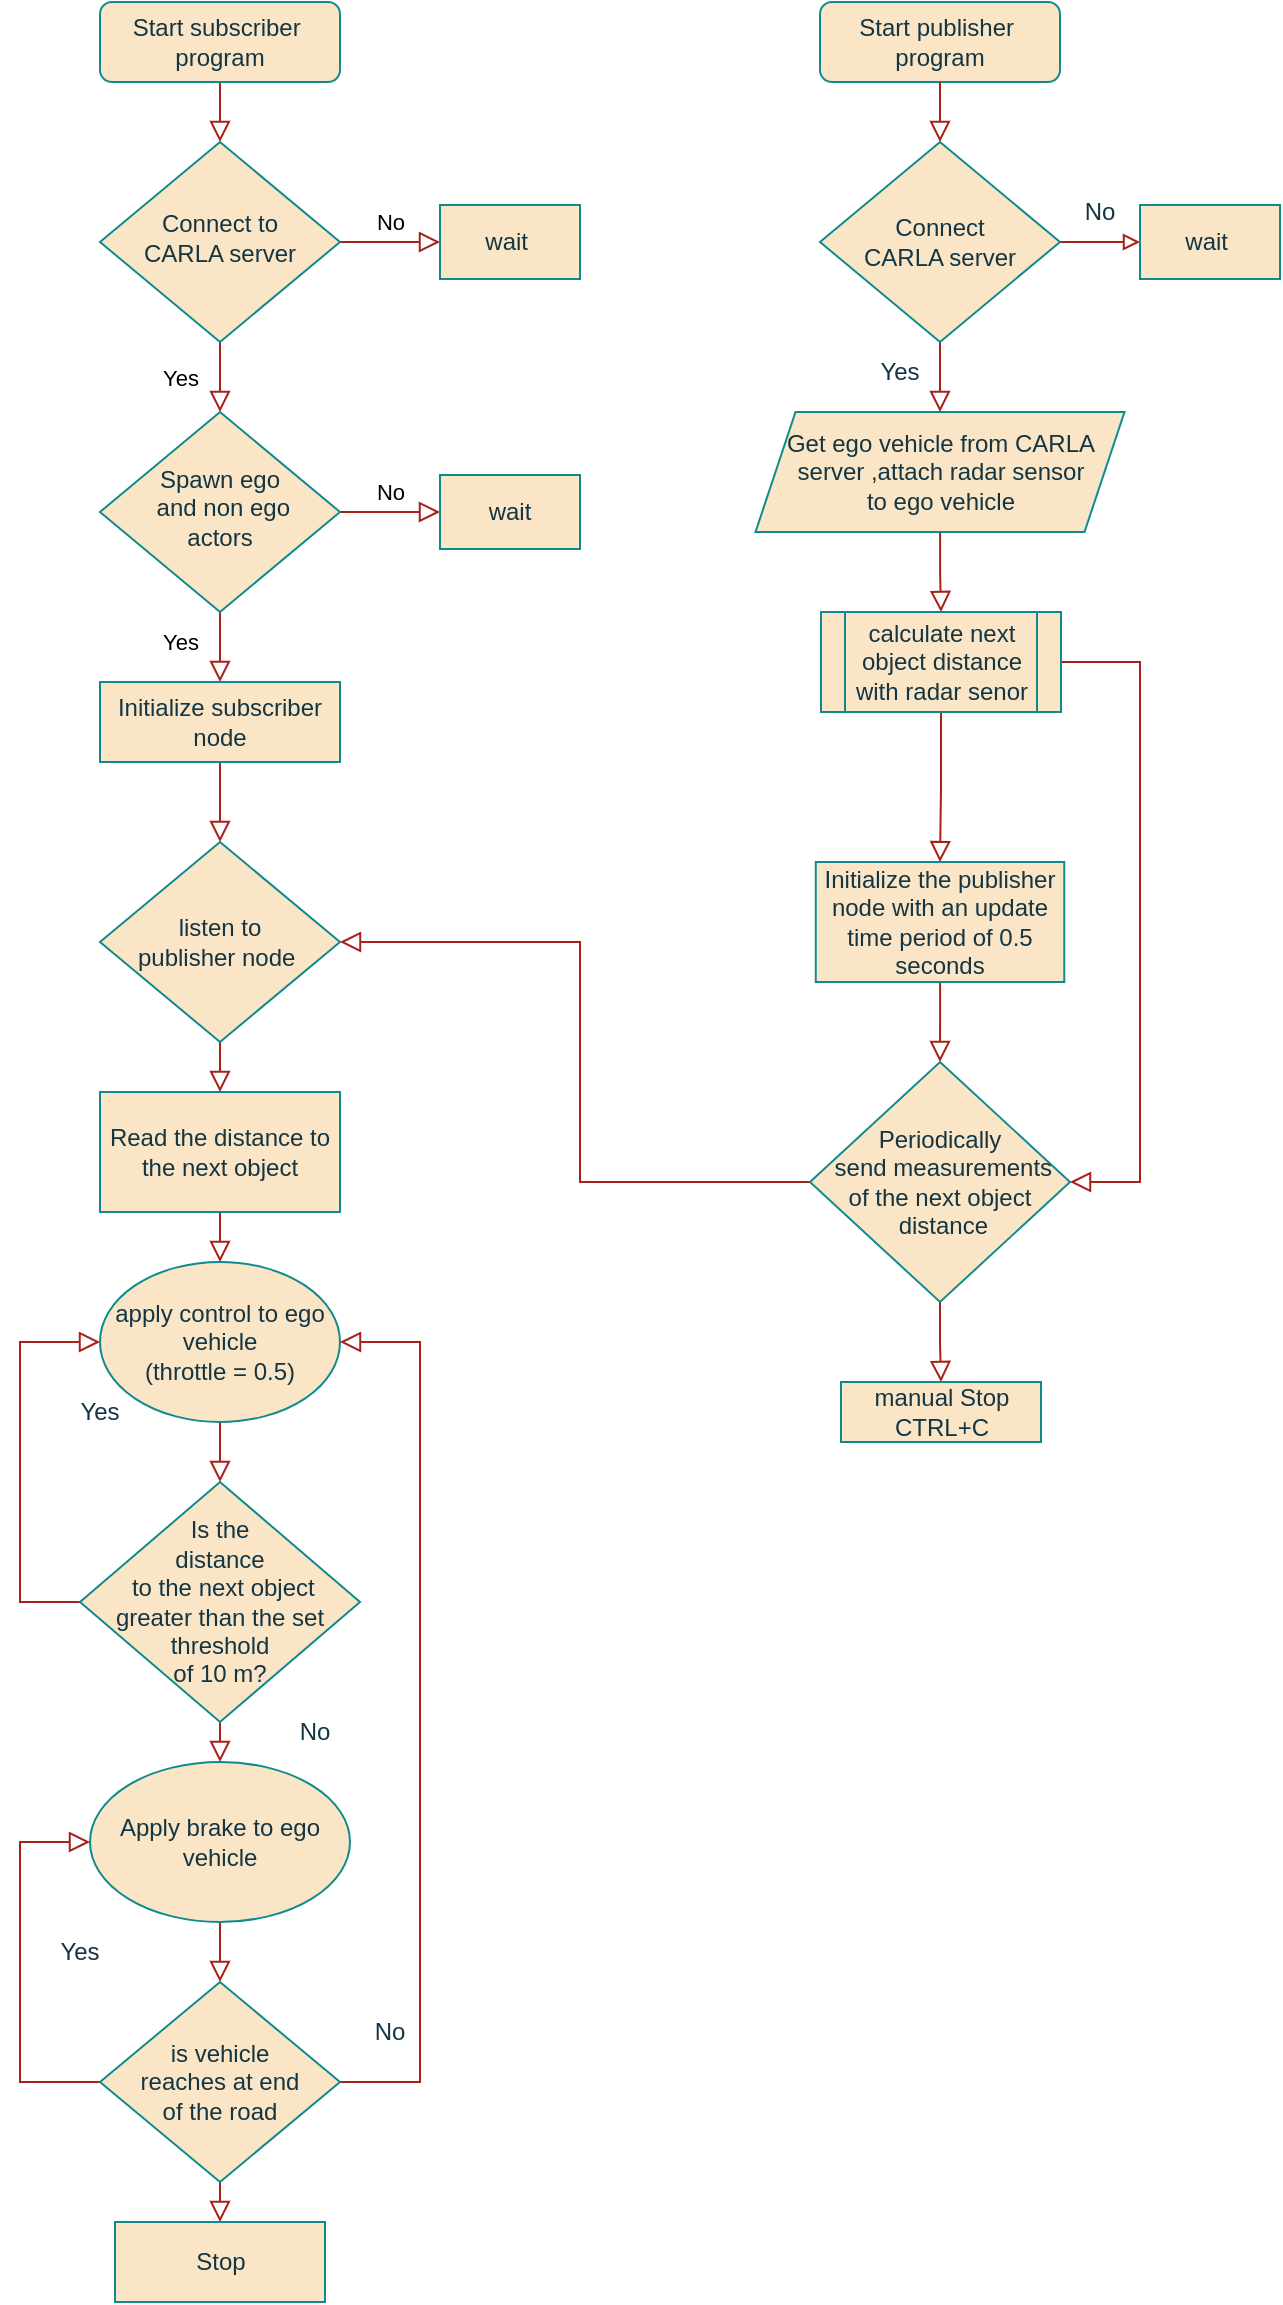 <mxfile version="21.3.8" type="github">
  <diagram id="C5RBs43oDa-KdzZeNtuy" name="Page-1">
    <mxGraphModel dx="1035" dy="596" grid="1" gridSize="10" guides="1" tooltips="1" connect="1" arrows="1" fold="1" page="1" pageScale="1" pageWidth="827" pageHeight="1169" math="0" shadow="0">
      <root>
        <mxCell id="WIyWlLk6GJQsqaUBKTNV-0" />
        <mxCell id="WIyWlLk6GJQsqaUBKTNV-1" parent="WIyWlLk6GJQsqaUBKTNV-0" />
        <mxCell id="WIyWlLk6GJQsqaUBKTNV-2" value="" style="rounded=0;html=1;jettySize=auto;orthogonalLoop=1;fontSize=11;endArrow=block;endFill=0;endSize=8;strokeWidth=1;shadow=0;labelBackgroundColor=none;edgeStyle=orthogonalEdgeStyle;fontColor=default;strokeColor=#A8201A;" parent="WIyWlLk6GJQsqaUBKTNV-1" source="WIyWlLk6GJQsqaUBKTNV-3" target="WIyWlLk6GJQsqaUBKTNV-6" edge="1">
          <mxGeometry relative="1" as="geometry" />
        </mxCell>
        <mxCell id="WIyWlLk6GJQsqaUBKTNV-3" value="&lt;font style=&quot;font-size: 12px;&quot;&gt;Start subscriber&amp;nbsp; program&lt;/font&gt;" style="rounded=1;whiteSpace=wrap;html=1;fontSize=12;glass=0;strokeWidth=1;shadow=0;labelBackgroundColor=none;fillColor=#FAE5C7;strokeColor=#0F8B8D;fontColor=#143642;" parent="WIyWlLk6GJQsqaUBKTNV-1" vertex="1">
          <mxGeometry x="160" y="10" width="120" height="40" as="geometry" />
        </mxCell>
        <mxCell id="WIyWlLk6GJQsqaUBKTNV-4" value="Yes" style="rounded=0;html=1;jettySize=auto;orthogonalLoop=1;fontSize=11;endArrow=block;endFill=0;endSize=8;strokeWidth=1;shadow=0;labelBackgroundColor=none;edgeStyle=orthogonalEdgeStyle;fontColor=default;strokeColor=#A8201A;" parent="WIyWlLk6GJQsqaUBKTNV-1" source="WIyWlLk6GJQsqaUBKTNV-6" target="WIyWlLk6GJQsqaUBKTNV-10" edge="1">
          <mxGeometry y="20" relative="1" as="geometry">
            <mxPoint as="offset" />
          </mxGeometry>
        </mxCell>
        <mxCell id="WIyWlLk6GJQsqaUBKTNV-5" value="No" style="edgeStyle=orthogonalEdgeStyle;rounded=0;html=1;jettySize=auto;orthogonalLoop=1;fontSize=11;endArrow=block;endFill=0;endSize=8;strokeWidth=1;shadow=0;labelBackgroundColor=none;fontColor=default;strokeColor=#A8201A;" parent="WIyWlLk6GJQsqaUBKTNV-1" source="WIyWlLk6GJQsqaUBKTNV-6" target="WIyWlLk6GJQsqaUBKTNV-7" edge="1">
          <mxGeometry y="10" relative="1" as="geometry">
            <mxPoint as="offset" />
          </mxGeometry>
        </mxCell>
        <mxCell id="WIyWlLk6GJQsqaUBKTNV-6" value="&lt;font style=&quot;font-size: 12px;&quot;&gt;Connect to &lt;br&gt;CARLA server&lt;br&gt;&lt;/font&gt;" style="rhombus;whiteSpace=wrap;html=1;shadow=0;fontFamily=Helvetica;fontSize=12;align=center;strokeWidth=1;spacing=6;spacingTop=-4;labelBackgroundColor=none;fillColor=#FAE5C7;strokeColor=#0F8B8D;fontColor=#143642;" parent="WIyWlLk6GJQsqaUBKTNV-1" vertex="1">
          <mxGeometry x="160" y="80" width="120" height="100" as="geometry" />
        </mxCell>
        <mxCell id="WIyWlLk6GJQsqaUBKTNV-7" value="wait&amp;nbsp;" style="rounded=0;whiteSpace=wrap;html=1;fontSize=12;glass=0;strokeWidth=1;shadow=0;labelBackgroundColor=none;fillColor=#FAE5C7;strokeColor=#0F8B8D;fontColor=#143642;" parent="WIyWlLk6GJQsqaUBKTNV-1" vertex="1">
          <mxGeometry x="330" y="111.5" width="70" height="37" as="geometry" />
        </mxCell>
        <mxCell id="WIyWlLk6GJQsqaUBKTNV-8" value="Yes" style="rounded=0;html=1;jettySize=auto;orthogonalLoop=1;fontSize=11;endArrow=block;endFill=0;endSize=8;strokeWidth=1;shadow=0;labelBackgroundColor=none;edgeStyle=orthogonalEdgeStyle;fontColor=default;strokeColor=#A8201A;" parent="WIyWlLk6GJQsqaUBKTNV-1" source="WIyWlLk6GJQsqaUBKTNV-10" target="WIyWlLk6GJQsqaUBKTNV-11" edge="1">
          <mxGeometry x="0.114" y="-20" relative="1" as="geometry">
            <mxPoint as="offset" />
          </mxGeometry>
        </mxCell>
        <mxCell id="WIyWlLk6GJQsqaUBKTNV-9" value="No" style="edgeStyle=orthogonalEdgeStyle;rounded=0;html=1;jettySize=auto;orthogonalLoop=1;fontSize=11;endArrow=block;endFill=0;endSize=8;strokeWidth=1;shadow=0;labelBackgroundColor=none;fontColor=default;strokeColor=#A8201A;" parent="WIyWlLk6GJQsqaUBKTNV-1" source="WIyWlLk6GJQsqaUBKTNV-10" target="WIyWlLk6GJQsqaUBKTNV-12" edge="1">
          <mxGeometry y="10" relative="1" as="geometry">
            <mxPoint as="offset" />
          </mxGeometry>
        </mxCell>
        <mxCell id="WIyWlLk6GJQsqaUBKTNV-10" value="&lt;font style=&quot;font-size: 12px;&quot;&gt;Spawn ego&lt;br&gt;&amp;nbsp;and non ego &lt;br&gt;actors&lt;/font&gt;" style="rhombus;whiteSpace=wrap;html=1;shadow=0;fontFamily=Helvetica;fontSize=12;align=center;strokeWidth=1;spacing=6;spacingTop=-4;labelBackgroundColor=none;fillColor=#FAE5C7;strokeColor=#0F8B8D;fontColor=#143642;" parent="WIyWlLk6GJQsqaUBKTNV-1" vertex="1">
          <mxGeometry x="160" y="215" width="120" height="100" as="geometry" />
        </mxCell>
        <mxCell id="2pAuPayRn_TbidIDk1us-42" style="edgeStyle=orthogonalEdgeStyle;rounded=0;orthogonalLoop=1;jettySize=auto;html=1;exitX=0.5;exitY=1;exitDx=0;exitDy=0;entryX=0.5;entryY=0;entryDx=0;entryDy=0;fontFamily=Helvetica;fontSize=11;fontColor=default;labelBackgroundColor=none;endArrow=block;endFill=0;endSize=8;strokeWidth=1;shadow=0;strokeColor=#A8201A;" parent="WIyWlLk6GJQsqaUBKTNV-1" source="WIyWlLk6GJQsqaUBKTNV-11" target="2pAuPayRn_TbidIDk1us-3" edge="1">
          <mxGeometry relative="1" as="geometry">
            <Array as="points">
              <mxPoint x="220" y="410" />
              <mxPoint x="220" y="410" />
            </Array>
          </mxGeometry>
        </mxCell>
        <mxCell id="WIyWlLk6GJQsqaUBKTNV-11" value="Initialize subscriber node" style="rounded=0;whiteSpace=wrap;html=1;fontSize=12;glass=0;strokeWidth=1;shadow=0;labelBackgroundColor=none;fillColor=#FAE5C7;strokeColor=#0F8B8D;fontColor=#143642;" parent="WIyWlLk6GJQsqaUBKTNV-1" vertex="1">
          <mxGeometry x="160" y="350" width="120" height="40" as="geometry" />
        </mxCell>
        <mxCell id="WIyWlLk6GJQsqaUBKTNV-12" value="wait" style="rounded=0;whiteSpace=wrap;html=1;fontSize=12;glass=0;strokeWidth=1;shadow=0;labelBackgroundColor=none;fillColor=#FAE5C7;strokeColor=#0F8B8D;fontColor=#143642;" parent="WIyWlLk6GJQsqaUBKTNV-1" vertex="1">
          <mxGeometry x="330" y="246.5" width="70" height="37" as="geometry" />
        </mxCell>
        <mxCell id="2pAuPayRn_TbidIDk1us-43" style="edgeStyle=orthogonalEdgeStyle;rounded=0;orthogonalLoop=1;jettySize=auto;html=1;exitX=0.5;exitY=1;exitDx=0;exitDy=0;entryX=0.5;entryY=0;entryDx=0;entryDy=0;fontFamily=Helvetica;fontSize=11;fontColor=default;labelBackgroundColor=none;endArrow=block;endFill=0;endSize=8;strokeWidth=1;shadow=0;strokeColor=#A8201A;" parent="WIyWlLk6GJQsqaUBKTNV-1" source="2pAuPayRn_TbidIDk1us-3" target="2pAuPayRn_TbidIDk1us-5" edge="1">
          <mxGeometry relative="1" as="geometry" />
        </mxCell>
        <mxCell id="2pAuPayRn_TbidIDk1us-3" value="listen to &lt;br&gt;publisher node&amp;nbsp;" style="rhombus;whiteSpace=wrap;html=1;rounded=0;glass=0;strokeWidth=1;shadow=0;labelBackgroundColor=none;fillColor=#FAE5C7;strokeColor=#0F8B8D;fontColor=#143642;" parent="WIyWlLk6GJQsqaUBKTNV-1" vertex="1">
          <mxGeometry x="160" y="430" width="120" height="100" as="geometry" />
        </mxCell>
        <mxCell id="2pAuPayRn_TbidIDk1us-73" style="edgeStyle=orthogonalEdgeStyle;rounded=0;orthogonalLoop=1;jettySize=auto;html=1;exitX=0.5;exitY=1;exitDx=0;exitDy=0;entryX=0.5;entryY=0;entryDx=0;entryDy=0;labelBackgroundColor=none;endArrow=block;endFill=0;endSize=8;strokeWidth=1;shadow=0;fontColor=default;strokeColor=#A8201A;" parent="WIyWlLk6GJQsqaUBKTNV-1" source="2pAuPayRn_TbidIDk1us-5" target="2pAuPayRn_TbidIDk1us-55" edge="1">
          <mxGeometry relative="1" as="geometry" />
        </mxCell>
        <mxCell id="2pAuPayRn_TbidIDk1us-5" value="Read the distance to the next object" style="whiteSpace=wrap;html=1;rounded=0;glass=0;strokeWidth=1;shadow=0;labelBackgroundColor=none;fillColor=#FAE5C7;strokeColor=#0F8B8D;fontColor=#143642;" parent="WIyWlLk6GJQsqaUBKTNV-1" vertex="1">
          <mxGeometry x="160" y="555" width="120" height="60" as="geometry" />
        </mxCell>
        <mxCell id="2pAuPayRn_TbidIDk1us-10" value="&lt;font style=&quot;font-size: 12px;&quot;&gt;Start publisher&amp;nbsp; program&lt;/font&gt;" style="rounded=1;whiteSpace=wrap;html=1;fontSize=12;glass=0;strokeWidth=1;shadow=0;labelBackgroundColor=none;fillColor=#FAE5C7;strokeColor=#0F8B8D;fontColor=#143642;" parent="WIyWlLk6GJQsqaUBKTNV-1" vertex="1">
          <mxGeometry x="520" y="10" width="120" height="40" as="geometry" />
        </mxCell>
        <mxCell id="2pAuPayRn_TbidIDk1us-14" value="" style="edgeStyle=orthogonalEdgeStyle;rounded=0;orthogonalLoop=1;jettySize=auto;html=1;fontFamily=Helvetica;fontSize=12;fontColor=default;endArrow=block;endFill=0;labelBackgroundColor=none;strokeColor=#A8201A;" parent="WIyWlLk6GJQsqaUBKTNV-1" source="2pAuPayRn_TbidIDk1us-11" target="2pAuPayRn_TbidIDk1us-13" edge="1">
          <mxGeometry relative="1" as="geometry" />
        </mxCell>
        <mxCell id="2pAuPayRn_TbidIDk1us-45" style="edgeStyle=orthogonalEdgeStyle;rounded=0;orthogonalLoop=1;jettySize=auto;html=1;exitX=0.5;exitY=1;exitDx=0;exitDy=0;entryX=0.5;entryY=0;entryDx=0;entryDy=0;fontFamily=Helvetica;fontSize=11;fontColor=default;labelBackgroundColor=none;endArrow=block;endFill=0;endSize=8;strokeWidth=1;shadow=0;strokeColor=#A8201A;" parent="WIyWlLk6GJQsqaUBKTNV-1" source="2pAuPayRn_TbidIDk1us-11" target="2pAuPayRn_TbidIDk1us-22" edge="1">
          <mxGeometry relative="1" as="geometry" />
        </mxCell>
        <mxCell id="2pAuPayRn_TbidIDk1us-11" value="Connect &lt;br&gt;CARLA server" style="rhombus;whiteSpace=wrap;html=1;rounded=0;glass=0;strokeWidth=1;shadow=0;labelBackgroundColor=none;fillColor=#FAE5C7;strokeColor=#0F8B8D;fontColor=#143642;" parent="WIyWlLk6GJQsqaUBKTNV-1" vertex="1">
          <mxGeometry x="520" y="80" width="120" height="100" as="geometry" />
        </mxCell>
        <mxCell id="2pAuPayRn_TbidIDk1us-13" value="wait&amp;nbsp;" style="whiteSpace=wrap;html=1;rounded=0;glass=0;strokeWidth=1;shadow=0;labelBackgroundColor=none;fillColor=#FAE5C7;strokeColor=#0F8B8D;fontColor=#143642;" parent="WIyWlLk6GJQsqaUBKTNV-1" vertex="1">
          <mxGeometry x="680" y="111.5" width="70" height="37" as="geometry" />
        </mxCell>
        <mxCell id="2pAuPayRn_TbidIDk1us-16" value="No" style="text;strokeColor=none;align=center;fillColor=none;html=1;verticalAlign=middle;whiteSpace=wrap;rounded=0;fontSize=12;fontFamily=Helvetica;labelBackgroundColor=none;fontColor=#143642;" parent="WIyWlLk6GJQsqaUBKTNV-1" vertex="1">
          <mxGeometry x="630" y="100" width="60" height="30" as="geometry" />
        </mxCell>
        <mxCell id="2pAuPayRn_TbidIDk1us-82" value="" style="edgeStyle=orthogonalEdgeStyle;rounded=0;orthogonalLoop=1;jettySize=auto;html=1;labelBackgroundColor=none;endArrow=block;endFill=0;endSize=8;strokeWidth=1;shadow=0;fontColor=default;strokeColor=#A8201A;" parent="WIyWlLk6GJQsqaUBKTNV-1" source="2pAuPayRn_TbidIDk1us-22" target="2pAuPayRn_TbidIDk1us-81" edge="1">
          <mxGeometry relative="1" as="geometry" />
        </mxCell>
        <mxCell id="2pAuPayRn_TbidIDk1us-22" value="Get ego vehicle from CARLA server ,attach radar sensor&lt;br&gt;to ego vehicle" style="shape=parallelogram;perimeter=parallelogramPerimeter;whiteSpace=wrap;html=1;fixedSize=1;rounded=0;glass=0;strokeWidth=1;shadow=0;labelBackgroundColor=none;fillColor=#FAE5C7;strokeColor=#0F8B8D;fontColor=#143642;" parent="WIyWlLk6GJQsqaUBKTNV-1" vertex="1">
          <mxGeometry x="487.75" y="215" width="184.5" height="60" as="geometry" />
        </mxCell>
        <mxCell id="2pAuPayRn_TbidIDk1us-84" style="edgeStyle=orthogonalEdgeStyle;rounded=0;orthogonalLoop=1;jettySize=auto;html=1;entryX=0.5;entryY=0;entryDx=0;entryDy=0;labelBackgroundColor=none;endArrow=block;endFill=0;endSize=8;strokeWidth=1;shadow=0;fontColor=default;strokeColor=#A8201A;" parent="WIyWlLk6GJQsqaUBKTNV-1" source="2pAuPayRn_TbidIDk1us-26" target="2pAuPayRn_TbidIDk1us-32" edge="1">
          <mxGeometry relative="1" as="geometry">
            <Array as="points">
              <mxPoint x="580" y="520" />
              <mxPoint x="580" y="520" />
            </Array>
          </mxGeometry>
        </mxCell>
        <mxCell id="2pAuPayRn_TbidIDk1us-26" value="Initialize the publisher node with an update time period of 0.5 seconds" style="whiteSpace=wrap;html=1;rounded=0;glass=0;strokeWidth=1;shadow=0;labelBackgroundColor=none;fillColor=#FAE5C7;strokeColor=#0F8B8D;fontColor=#143642;" parent="WIyWlLk6GJQsqaUBKTNV-1" vertex="1">
          <mxGeometry x="517.88" y="440" width="124.25" height="60" as="geometry" />
        </mxCell>
        <mxCell id="2pAuPayRn_TbidIDk1us-38" style="edgeStyle=orthogonalEdgeStyle;rounded=0;orthogonalLoop=1;jettySize=auto;html=1;entryX=1;entryY=0.5;entryDx=0;entryDy=0;fontFamily=Helvetica;fontSize=11;fontColor=default;endArrow=block;endFill=0;labelBackgroundColor=none;strokeColor=#A8201A;endSize=8;strokeWidth=1;shadow=0;" parent="WIyWlLk6GJQsqaUBKTNV-1" source="2pAuPayRn_TbidIDk1us-32" target="2pAuPayRn_TbidIDk1us-3" edge="1">
          <mxGeometry relative="1" as="geometry">
            <Array as="points">
              <mxPoint x="400" y="600" />
              <mxPoint x="400" y="480" />
            </Array>
          </mxGeometry>
        </mxCell>
        <mxCell id="FghAwVlYM-51BivzsXSn-4" value="" style="edgeStyle=orthogonalEdgeStyle;rounded=0;orthogonalLoop=1;jettySize=auto;html=1;labelBackgroundColor=none;endArrow=block;strokeColor=#A8201A;endFill=0;endSize=8;strokeWidth=1;shadow=0;" edge="1" parent="WIyWlLk6GJQsqaUBKTNV-1" source="2pAuPayRn_TbidIDk1us-32" target="FghAwVlYM-51BivzsXSn-3">
          <mxGeometry relative="1" as="geometry" />
        </mxCell>
        <mxCell id="2pAuPayRn_TbidIDk1us-32" value="Periodically&lt;br&gt;&amp;nbsp;send measurements&lt;br&gt;of the next object&lt;br&gt;&amp;nbsp;distance" style="rhombus;whiteSpace=wrap;html=1;rounded=0;glass=0;strokeWidth=1;shadow=0;labelBackgroundColor=none;fillColor=#FAE5C7;strokeColor=#0F8B8D;fontColor=#143642;" parent="WIyWlLk6GJQsqaUBKTNV-1" vertex="1">
          <mxGeometry x="515" y="540" width="130" height="120" as="geometry" />
        </mxCell>
        <mxCell id="2pAuPayRn_TbidIDk1us-34" value="Yes" style="text;strokeColor=none;align=center;fillColor=none;html=1;verticalAlign=middle;whiteSpace=wrap;rounded=0;fontSize=12;fontFamily=Helvetica;labelBackgroundColor=none;fontColor=#143642;" parent="WIyWlLk6GJQsqaUBKTNV-1" vertex="1">
          <mxGeometry x="530" y="180" width="60" height="30" as="geometry" />
        </mxCell>
        <mxCell id="2pAuPayRn_TbidIDk1us-41" value="" style="rounded=0;html=1;jettySize=auto;orthogonalLoop=1;fontSize=11;endArrow=block;endFill=0;endSize=8;strokeWidth=1;shadow=0;labelBackgroundColor=none;edgeStyle=orthogonalEdgeStyle;exitX=0.5;exitY=1;exitDx=0;exitDy=0;entryX=0.5;entryY=0;entryDx=0;entryDy=0;fontColor=default;strokeColor=#A8201A;" parent="WIyWlLk6GJQsqaUBKTNV-1" source="2pAuPayRn_TbidIDk1us-10" target="2pAuPayRn_TbidIDk1us-11" edge="1">
          <mxGeometry relative="1" as="geometry">
            <mxPoint x="230" y="60" as="sourcePoint" />
            <mxPoint x="230" y="90" as="targetPoint" />
            <Array as="points">
              <mxPoint x="580" y="50" />
              <mxPoint x="580" y="50" />
            </Array>
          </mxGeometry>
        </mxCell>
        <mxCell id="2pAuPayRn_TbidIDk1us-59" style="edgeStyle=orthogonalEdgeStyle;rounded=0;orthogonalLoop=1;jettySize=auto;html=1;fontFamily=Helvetica;fontSize=11;fontColor=default;entryX=0;entryY=0.5;entryDx=0;entryDy=0;exitX=0;exitY=0.5;exitDx=0;exitDy=0;labelBackgroundColor=none;endArrow=block;endFill=0;endSize=8;strokeWidth=1;shadow=0;strokeColor=#A8201A;" parent="WIyWlLk6GJQsqaUBKTNV-1" source="2pAuPayRn_TbidIDk1us-51" target="2pAuPayRn_TbidIDk1us-55" edge="1">
          <mxGeometry relative="1" as="geometry">
            <mxPoint x="120" y="650" as="targetPoint" />
            <Array as="points">
              <mxPoint x="120" y="810" />
              <mxPoint x="120" y="680" />
            </Array>
          </mxGeometry>
        </mxCell>
        <mxCell id="FghAwVlYM-51BivzsXSn-6" style="edgeStyle=orthogonalEdgeStyle;rounded=0;orthogonalLoop=1;jettySize=auto;html=1;exitX=0.5;exitY=1;exitDx=0;exitDy=0;entryX=0.5;entryY=0;entryDx=0;entryDy=0;labelBackgroundColor=none;endArrow=block;strokeColor=#A8201A;endFill=0;endSize=8;strokeWidth=1;shadow=0;" edge="1" parent="WIyWlLk6GJQsqaUBKTNV-1" source="2pAuPayRn_TbidIDk1us-51" target="2pAuPayRn_TbidIDk1us-69">
          <mxGeometry relative="1" as="geometry" />
        </mxCell>
        <mxCell id="2pAuPayRn_TbidIDk1us-51" value="Is the &lt;br&gt;distance&lt;br&gt;&amp;nbsp;to the next object &lt;br&gt;greater than the set threshold &lt;br&gt;of 10 m?" style="rhombus;whiteSpace=wrap;html=1;rounded=0;glass=0;strokeWidth=1;shadow=0;labelBackgroundColor=none;fillColor=#FAE5C7;strokeColor=#0F8B8D;fontColor=#143642;" parent="WIyWlLk6GJQsqaUBKTNV-1" vertex="1">
          <mxGeometry x="150" y="750" width="140" height="120" as="geometry" />
        </mxCell>
        <mxCell id="2pAuPayRn_TbidIDk1us-91" style="edgeStyle=orthogonalEdgeStyle;rounded=0;orthogonalLoop=1;jettySize=auto;html=1;exitX=0.5;exitY=1;exitDx=0;exitDy=0;entryX=0.5;entryY=0;entryDx=0;entryDy=0;strokeColor=#A8201A;fontColor=default;fillColor=#FAE5C7;labelBackgroundColor=none;endArrow=block;endFill=0;endSize=8;strokeWidth=1;shadow=0;" parent="WIyWlLk6GJQsqaUBKTNV-1" source="2pAuPayRn_TbidIDk1us-55" target="2pAuPayRn_TbidIDk1us-51" edge="1">
          <mxGeometry relative="1" as="geometry">
            <Array as="points">
              <mxPoint x="220" y="720" />
              <mxPoint x="220" y="720" />
            </Array>
          </mxGeometry>
        </mxCell>
        <mxCell id="2pAuPayRn_TbidIDk1us-55" value="apply control to ego vehicle&lt;br&gt;(throttle = 0.5)" style="ellipse;whiteSpace=wrap;html=1;rounded=1;shadow=0;glass=0;strokeWidth=1;fontFamily=Helvetica;fontSize=12;labelBackgroundColor=none;fillColor=#FAE5C7;strokeColor=#0F8B8D;fontColor=#143642;" parent="WIyWlLk6GJQsqaUBKTNV-1" vertex="1">
          <mxGeometry x="160" y="640" width="120" height="80" as="geometry" />
        </mxCell>
        <mxCell id="2pAuPayRn_TbidIDk1us-63" value="Yes" style="text;strokeColor=none;align=center;fillColor=none;html=1;verticalAlign=middle;whiteSpace=wrap;rounded=0;fontSize=12;fontFamily=Helvetica;labelBackgroundColor=none;fontColor=#143642;" parent="WIyWlLk6GJQsqaUBKTNV-1" vertex="1">
          <mxGeometry x="130" y="700" width="60" height="30" as="geometry" />
        </mxCell>
        <mxCell id="2pAuPayRn_TbidIDk1us-66" value="No" style="text;strokeColor=none;align=center;fillColor=none;html=1;verticalAlign=middle;whiteSpace=wrap;rounded=0;fontSize=12;fontFamily=Helvetica;labelBackgroundColor=none;fontColor=#143642;" parent="WIyWlLk6GJQsqaUBKTNV-1" vertex="1">
          <mxGeometry x="250" y="860" width="35" height="30" as="geometry" />
        </mxCell>
        <mxCell id="2pAuPayRn_TbidIDk1us-74" style="edgeStyle=orthogonalEdgeStyle;rounded=0;orthogonalLoop=1;jettySize=auto;html=1;exitX=0.5;exitY=1;exitDx=0;exitDy=0;entryX=0.5;entryY=0;entryDx=0;entryDy=0;labelBackgroundColor=none;endArrow=block;endFill=0;endSize=8;strokeWidth=1;shadow=0;fontColor=default;strokeColor=#A8201A;" parent="WIyWlLk6GJQsqaUBKTNV-1" source="2pAuPayRn_TbidIDk1us-69" target="2pAuPayRn_TbidIDk1us-71" edge="1">
          <mxGeometry relative="1" as="geometry" />
        </mxCell>
        <mxCell id="2pAuPayRn_TbidIDk1us-69" value="Apply brake to ego vehicle" style="ellipse;whiteSpace=wrap;html=1;rounded=0;glass=0;strokeWidth=1;shadow=0;labelBackgroundColor=none;fillColor=#FAE5C7;strokeColor=#0F8B8D;fontColor=#143642;" parent="WIyWlLk6GJQsqaUBKTNV-1" vertex="1">
          <mxGeometry x="155" y="890" width="130" height="80" as="geometry" />
        </mxCell>
        <mxCell id="2pAuPayRn_TbidIDk1us-75" style="edgeStyle=orthogonalEdgeStyle;rounded=0;orthogonalLoop=1;jettySize=auto;html=1;exitX=0;exitY=0.5;exitDx=0;exitDy=0;entryX=0;entryY=0.5;entryDx=0;entryDy=0;labelBackgroundColor=none;endArrow=block;endFill=0;endSize=8;strokeWidth=1;shadow=0;fontColor=default;strokeColor=#A8201A;" parent="WIyWlLk6GJQsqaUBKTNV-1" source="2pAuPayRn_TbidIDk1us-71" target="2pAuPayRn_TbidIDk1us-69" edge="1">
          <mxGeometry relative="1" as="geometry">
            <Array as="points">
              <mxPoint x="120" y="1050" />
              <mxPoint x="120" y="930" />
            </Array>
          </mxGeometry>
        </mxCell>
        <mxCell id="2pAuPayRn_TbidIDk1us-77" style="edgeStyle=orthogonalEdgeStyle;rounded=0;orthogonalLoop=1;jettySize=auto;html=1;entryX=1;entryY=0.5;entryDx=0;entryDy=0;labelBackgroundColor=none;endArrow=block;endFill=0;endSize=8;strokeWidth=1;shadow=0;fontColor=default;strokeColor=#A8201A;" parent="WIyWlLk6GJQsqaUBKTNV-1" source="2pAuPayRn_TbidIDk1us-71" target="2pAuPayRn_TbidIDk1us-55" edge="1">
          <mxGeometry relative="1" as="geometry">
            <mxPoint x="350" y="720" as="targetPoint" />
            <Array as="points">
              <mxPoint x="320" y="1050" />
              <mxPoint x="320" y="680" />
            </Array>
          </mxGeometry>
        </mxCell>
        <mxCell id="2pAuPayRn_TbidIDk1us-89" style="edgeStyle=orthogonalEdgeStyle;rounded=0;orthogonalLoop=1;jettySize=auto;html=1;exitX=0.5;exitY=1;exitDx=0;exitDy=0;entryX=0.5;entryY=0;entryDx=0;entryDy=0;labelBackgroundColor=none;endArrow=block;endFill=0;endSize=8;strokeWidth=1;shadow=0;fontColor=default;strokeColor=#A8201A;" parent="WIyWlLk6GJQsqaUBKTNV-1" source="2pAuPayRn_TbidIDk1us-71" target="2pAuPayRn_TbidIDk1us-87" edge="1">
          <mxGeometry relative="1" as="geometry" />
        </mxCell>
        <mxCell id="2pAuPayRn_TbidIDk1us-71" value="is vehicle&lt;br&gt;reaches at end &lt;br&gt;of the road" style="rhombus;whiteSpace=wrap;html=1;rounded=0;glass=0;strokeWidth=1;shadow=0;labelBackgroundColor=none;fillColor=#FAE5C7;strokeColor=#0F8B8D;fontColor=#143642;" parent="WIyWlLk6GJQsqaUBKTNV-1" vertex="1">
          <mxGeometry x="160" y="1000" width="120" height="100" as="geometry" />
        </mxCell>
        <mxCell id="2pAuPayRn_TbidIDk1us-76" value="Yes" style="text;strokeColor=none;align=center;fillColor=none;html=1;verticalAlign=middle;whiteSpace=wrap;rounded=0;fontSize=12;fontFamily=Helvetica;labelBackgroundColor=none;fontColor=#143642;" parent="WIyWlLk6GJQsqaUBKTNV-1" vertex="1">
          <mxGeometry x="120" y="970" width="60" height="30" as="geometry" />
        </mxCell>
        <mxCell id="2pAuPayRn_TbidIDk1us-78" value="No" style="text;strokeColor=none;align=center;fillColor=none;html=1;verticalAlign=middle;whiteSpace=wrap;rounded=0;fontSize=12;fontFamily=Helvetica;labelBackgroundColor=none;fontColor=#143642;" parent="WIyWlLk6GJQsqaUBKTNV-1" vertex="1">
          <mxGeometry x="275" y="1010" width="60" height="30" as="geometry" />
        </mxCell>
        <mxCell id="FghAwVlYM-51BivzsXSn-0" style="edgeStyle=orthogonalEdgeStyle;rounded=0;orthogonalLoop=1;jettySize=auto;html=1;entryX=0.5;entryY=0;entryDx=0;entryDy=0;labelBackgroundColor=none;endArrow=block;strokeColor=#A8201A;endFill=0;endSize=8;strokeWidth=1;shadow=0;" edge="1" parent="WIyWlLk6GJQsqaUBKTNV-1" source="2pAuPayRn_TbidIDk1us-81" target="2pAuPayRn_TbidIDk1us-26">
          <mxGeometry relative="1" as="geometry" />
        </mxCell>
        <mxCell id="FghAwVlYM-51BivzsXSn-7" style="edgeStyle=orthogonalEdgeStyle;rounded=0;orthogonalLoop=1;jettySize=auto;html=1;entryX=1;entryY=0.5;entryDx=0;entryDy=0;labelBackgroundColor=none;endArrow=block;strokeColor=#A8201A;endFill=0;endSize=8;strokeWidth=1;shadow=0;" edge="1" parent="WIyWlLk6GJQsqaUBKTNV-1" source="2pAuPayRn_TbidIDk1us-81" target="2pAuPayRn_TbidIDk1us-32">
          <mxGeometry relative="1" as="geometry">
            <Array as="points">
              <mxPoint x="680" y="340" />
              <mxPoint x="680" y="600" />
            </Array>
          </mxGeometry>
        </mxCell>
        <mxCell id="2pAuPayRn_TbidIDk1us-81" value="calculate next object distance with radar senor" style="shape=process;whiteSpace=wrap;html=1;backgroundOutline=1;rounded=0;glass=0;strokeWidth=1;shadow=0;labelBackgroundColor=none;fillColor=#FAE5C7;strokeColor=#0F8B8D;fontColor=#143642;" parent="WIyWlLk6GJQsqaUBKTNV-1" vertex="1">
          <mxGeometry x="520.5" y="315" width="120" height="50" as="geometry" />
        </mxCell>
        <mxCell id="2pAuPayRn_TbidIDk1us-87" value="Stop" style="whiteSpace=wrap;html=1;rounded=0;glass=0;strokeWidth=1;shadow=0;labelBackgroundColor=none;fillColor=#FAE5C7;strokeColor=#0F8B8D;fontColor=#143642;" parent="WIyWlLk6GJQsqaUBKTNV-1" vertex="1">
          <mxGeometry x="167.5" y="1120" width="105" height="40" as="geometry" />
        </mxCell>
        <mxCell id="FghAwVlYM-51BivzsXSn-3" value="manual Stop CTRL+C" style="whiteSpace=wrap;html=1;fillColor=#FAE5C7;strokeColor=#0F8B8D;fontColor=#143642;rounded=0;glass=0;strokeWidth=1;shadow=0;labelBackgroundColor=none;" vertex="1" parent="WIyWlLk6GJQsqaUBKTNV-1">
          <mxGeometry x="530.5" y="700" width="100" height="30" as="geometry" />
        </mxCell>
      </root>
    </mxGraphModel>
  </diagram>
</mxfile>

